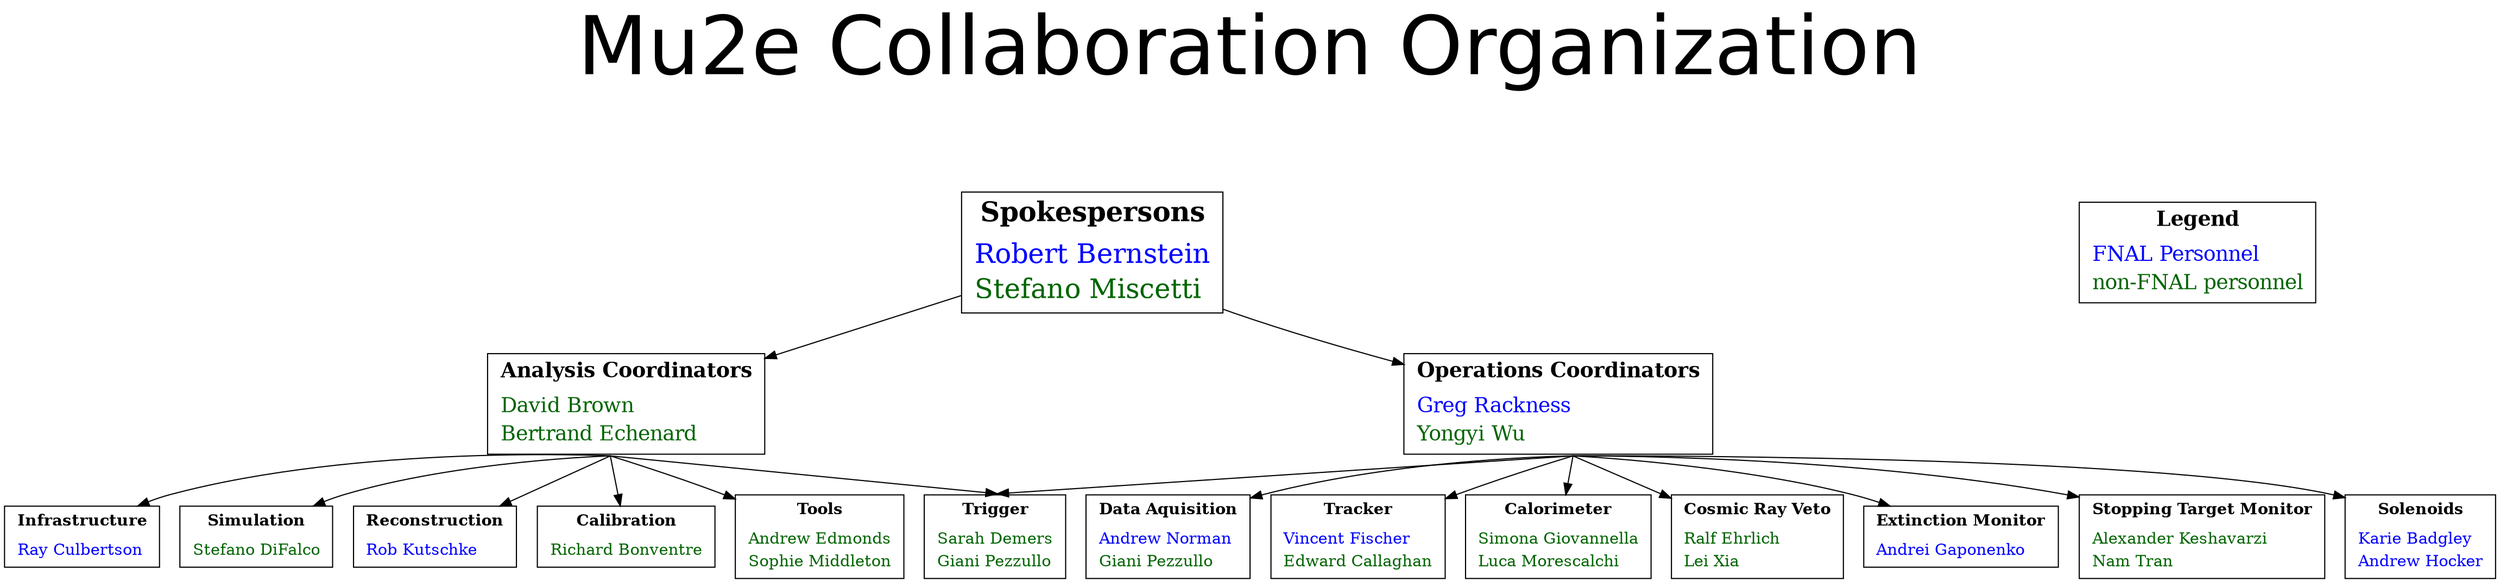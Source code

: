 /*  Mu2e org chart, down to Level 3
 * To compile:
 *
 *     dot -T(suf) OrgChart_L3.dot -o OrgChart_L3.(suf), suf=tiff, jpg, pdf, ...
 *    See https://graphviz.gitlab.io/documentation/ for more details
 *
 */

digraph OrgChart {
  /* size="14,11"; */
  label = "Mu2e Collaboration Organization
    ";
  fontname="Helvetica";
  fontsize="72";
  labelloc = t;
  concentrate = true;
  ordering = out;


  /* L1 and L2 */

  Spokespersons [shape=box, peripheries=1, color=black, fontsize="24",
                label=<<table border="0" cellborder="0" cellspacing="1">
                  <tr><td align="center"><b>Spokespersons</b></td></tr>
                  <tr><td align="center"></td></tr>
                  <tr><td align="left"><font color="blue" >Robert Bernstein</font></td></tr>
                  <tr><td align="left"><font color="darkgreen">Stefano Miscetti</font></td></tr>
                  </table>>];
  dummy [style="invisible" width=10];

  Legend [shape=box, peripheries=1, color=black, fontsize="18",
         label=<<table border="0" cellborder="0" cellspacing="1">
           <tr><td align="center"><b>Legend</b></td></tr>
           <tr><td align="center"></td></tr>
           <tr><td align="left"><font color="blue">FNAL Personnel </font></td></tr>
           <tr><td align="left"><font color="darkgreen">non-FNAL personnel</font></td></tr>
           </table>>];
  {rank=same Spokespersons dummy Legend };

  Analysis_Coordinators [shape=box, peripheries=1, color=black, fontsize="18",
                        label=<<table border="0" cellborder="0" cellspacing="1">
                          <tr><td align="center"><b>Analysis Coordinators</b></td></tr>
                          <tr><td align="center"></td></tr>
                          <tr><td align="left"><font color="darkgreen">David Brown</font></td></tr>
                          <tr><td align="left"><font color="darkgreen">Bertrand Echenard</font></td></tr>
                          </table>>];

  Operations_Coordinators [shape=box, peripheries=1, color=black, fontsize="18",
                          label=<<table border="0" cellborder="0" cellspacing="1">
                            <tr><td align="center"><b>Operations Coordinators</b></td></tr>
                            <tr><td align="center"></td></tr>
                            <tr><td align="left"><font color="blue">Greg Rackness</font></td></tr>
                            <tr><td align="left"><font color="darkgreen">Yongyi Wu</font></td></tr>
                            </table>>];

  Spokespersons -> Analysis_Coordinators;
  Spokespersons -> Operations_Coordinators;

  {rank=same Analysis_Coordinators Operations_Coordinators };
  edge[samehead = Analysis,sametail = Analysis]

  /* Analysis L3 */

  Infrastructure [shape=box, peripheries=1, color=black, fontsize="14",
                 label=<<table border="0" cellborder="0" cellspacing="1">
                   <tr><td align="center"><b>Infrastructure</b></td></tr>
                   <tr><td align="center"></td></tr>
                   <tr><td align="left"><font color="blue">Ray Culbertson</font></td></tr>
                   </table>>];
  Simulation [shape=box, peripheries=1, color=black, fontsize="14",
             label=<<table border="0" cellborder="0" cellspacing="1">
               <tr><td align="center"><b>Simulation</b></td></tr>
               <tr><td align="center"></td></tr>
               <tr><td align="left"><font color="darkgreen">Stefano DiFalco</font></td></tr>
               </table>>];
  Reconstruction [shape=box, peripheries=1, color=black, fontsize="14",
                 label=<<table border="0" cellborder="0" cellspacing="1">
                   <tr><td align="center"><b>Reconstruction</b></td></tr>
                   <tr><td align="center"></td></tr>
                   <tr><td align="left"><font color="blue">Rob Kutschke</font></td></tr>
                   </table>>];
  Calibration [shape=box, peripheries=1, color=black, fontsize="14",
              label=<<table border="0" cellborder="0" cellspacing="1">
                <tr><td align="center"><b>Calibration</b></td></tr>
                <tr><td align="center"></td></tr>
                <tr><td align="left"><font color="darkgreen">Richard Bonventre</font></td></tr>
                </table>>];

  Tools [shape=box, peripheries=1, color=black, fontsize="14",
        label=<<table border="0" cellborder="0" cellspacing="1">
          <tr><td align="center"><b>Tools</b></td></tr>
          <tr><td align="center"></td></tr>
          <tr><td align="left"><font color="darkgreen">Andrew Edmonds</font></td></tr>
          <tr><td align="left"><font color="darkgreen">Sophie Middleton</font></td></tr>
          </table>>];

  /* Common  L3 */

  Trigger [shape=box, peripheries=1, color=black, fontsize="14",
          label=<<table border="0" cellborder="0" cellspacing="1">
            <tr><td align="center"><b>Trigger</b></td></tr>
            <tr><td align="center"></td></tr>
            <tr><td align="left"><font color="darkgreen">Sarah Demers</font></td></tr>
            <tr><td align="left"><font color="darkgreen">Giani Pezzullo</font></td></tr>
            </table>>];

  /*  Operations L3 */

  Data_Aquisition [shape=box, peripheries=1, color=black, fontsize="14",
                  label=<<table border="0" cellborder="0" cellspacing="1">
                    <tr><td align="center"><b>Data Aquisition</b></td></tr>
                    <tr><td align="center"></td></tr>
                    <tr><td align="left"><font color="blue">Andrew Norman</font></td></tr>
                    <tr><td align="left"><font color="darkgreen">Giani Pezzullo</font></td></tr>
                    </table>>];
  Tracker [shape=box, peripheries=1, color=black, fontsize="14",
          label=<<table border="0" cellborder="0" cellspacing="1">
            <tr><td align="center"><b>Tracker</b></td></tr>
            <tr><td align="center"></td></tr>
            <tr><td align="left"><font color="blue">Vincent Fischer</font></td></tr>
            <tr><td align="left"><font color="darkgreen">Edward Callaghan</font></td></tr>
            </table>>];
  Calorimeter [shape=box, peripheries=1, color=black, fontsize="14",
              label=<<table border="0" cellborder="0" cellspacing="1">
                <tr><td align="center"><b>Calorimeter</b></td></tr>
                <tr><td align="center"></td></tr>
                <tr><td align="left"><font color="darkgreen">Simona Giovannella</font></td></tr>
                <tr><td align="left"><font color="darkgreen">Luca Morescalchi</font></td></tr>
                </table>>];
  Cosmic_Ray_Veto [shape=box, peripheries=1, color=black, fontsize="14",
                  label=<<table border="0" cellborder="0" cellspacing="1">
                    <tr><td align="center"><b>Cosmic Ray Veto</b></td></tr>
                    <tr><td align="center"></td></tr>
                    <tr><td align="left"><font color="darkgreen">Ralf Ehrlich</font></td></tr>
                    <tr><td align="left"><font color="darkgreen">Lei Xia</font></td></tr>
                    </table>>];
  Extinction_Monitor [shape=box, peripheries=1, color=black, fontsize="14",
                     label=<<table border="0" cellborder="0" cellspacing="1">
                       <tr><td align="center"><b>Extinction Monitor</b></td></tr>
                       <tr><td align="center"></td></tr>
                       <tr><td align="left"><font color="blue">Andrei Gaponenko</font></td></tr>
                       </table>>];
  Stopping_Target_Monitor [shape=box, peripheries=1, color=black, fontsize="14",
                          label=<<table border="0" cellborder="0" cellspacing="1">
                            <tr><td align="center"><b>Stopping Target Monitor</b></td></tr>
                            <tr><td align="center"></td></tr>
                            <tr><td align="left"><font color="darkgreen">Alexander Keshavarzi</font></td></tr>
                            <tr><td align="left"><font color="darkgreen">Nam Tran</font></td></tr>
                            </table>>];
  Solenoids [shape=box, peripheries=1, color=black, fontsize="14",
            label=<<table border="0" cellborder="0" cellspacing="1">
              <tr><td align="center"><b>Solenoids</b></td></tr>
              <tr><td align="center"></td></tr>
              <tr><td align="left"><font color="blue">Karie Badgley</font></td></tr>
              <tr><td align="left"><font color="blue">Andrew Hocker</font></td></tr>
              </table>>];



  Analysis_Coordinators -> Infrastructure,Simulation,Reconstruction,Calibration,Tools,Trigger;
  Operations_Coordinators -> Trigger,Data_Aquisition,Tracker,Calorimeter,Cosmic_Ray_Veto,Extinction_Monitor,Stopping_Target_Monitor,Solenoids;
  {rank=same Infrastructure Simulation Reconstruction Calibration Tools Trigger Data_Aquisition Tracker Calorimeter Cosmic_Ray_Veto};
  {rank=same  Extinction_Monitor Stopping_Target_Monitor Solenoids};

}
